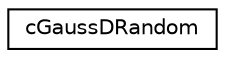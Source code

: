 digraph "Graphical Class Hierarchy"
{
 // LATEX_PDF_SIZE
  edge [fontname="Helvetica",fontsize="10",labelfontname="Helvetica",labelfontsize="10"];
  node [fontname="Helvetica",fontsize="10",shape=record];
  rankdir="LR";
  Node0 [label="cGaussDRandom",height=0.2,width=0.4,color="black", fillcolor="white", style="filled",URL="$classcGaussDRandom.html",tooltip="Gaussian random double number generator."];
}
